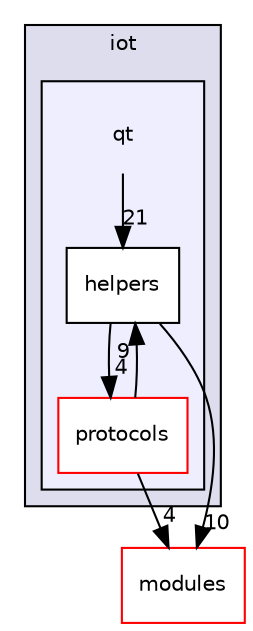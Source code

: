 digraph "qt" {
  compound=true
  node [ fontsize="10", fontname="Helvetica"];
  edge [ labelfontsize="10", labelfontname="Helvetica"];
  subgraph clusterdir_6af6683065f50566906c40b7119f741b {
    graph [ bgcolor="#ddddee", pencolor="black", label="iot" fontname="Helvetica", fontsize="10", URL="dir_6af6683065f50566906c40b7119f741b.html"]
  subgraph clusterdir_58aa7e5d61469b463e698348b9604d3c {
    graph [ bgcolor="#eeeeff", pencolor="black", label="" URL="dir_58aa7e5d61469b463e698348b9604d3c.html"];
    dir_58aa7e5d61469b463e698348b9604d3c [shape=plaintext label="qt"];
    dir_89ff2b17836b96b0f7da175a446d3663 [shape=box label="helpers" color="black" fillcolor="white" style="filled" URL="dir_89ff2b17836b96b0f7da175a446d3663.html"];
    dir_26ca70904b1d03072df598ddb4f8d4ec [shape=box label="protocols" color="red" fillcolor="white" style="filled" URL="dir_26ca70904b1d03072df598ddb4f8d4ec.html"];
  }
  }
  dir_e05d7e2b1ecd646af5bb94391405f3b5 [shape=box label="modules" fillcolor="white" style="filled" color="red" URL="dir_e05d7e2b1ecd646af5bb94391405f3b5.html"];
  dir_58aa7e5d61469b463e698348b9604d3c->dir_89ff2b17836b96b0f7da175a446d3663 [headlabel="21", labeldistance=1.5 headhref="dir_000116_000117.html"];
  dir_26ca70904b1d03072df598ddb4f8d4ec->dir_e05d7e2b1ecd646af5bb94391405f3b5 [headlabel="4", labeldistance=1.5 headhref="dir_000118_000008.html"];
  dir_26ca70904b1d03072df598ddb4f8d4ec->dir_89ff2b17836b96b0f7da175a446d3663 [headlabel="9", labeldistance=1.5 headhref="dir_000118_000117.html"];
  dir_89ff2b17836b96b0f7da175a446d3663->dir_26ca70904b1d03072df598ddb4f8d4ec [headlabel="4", labeldistance=1.5 headhref="dir_000117_000118.html"];
  dir_89ff2b17836b96b0f7da175a446d3663->dir_e05d7e2b1ecd646af5bb94391405f3b5 [headlabel="10", labeldistance=1.5 headhref="dir_000117_000008.html"];
}
